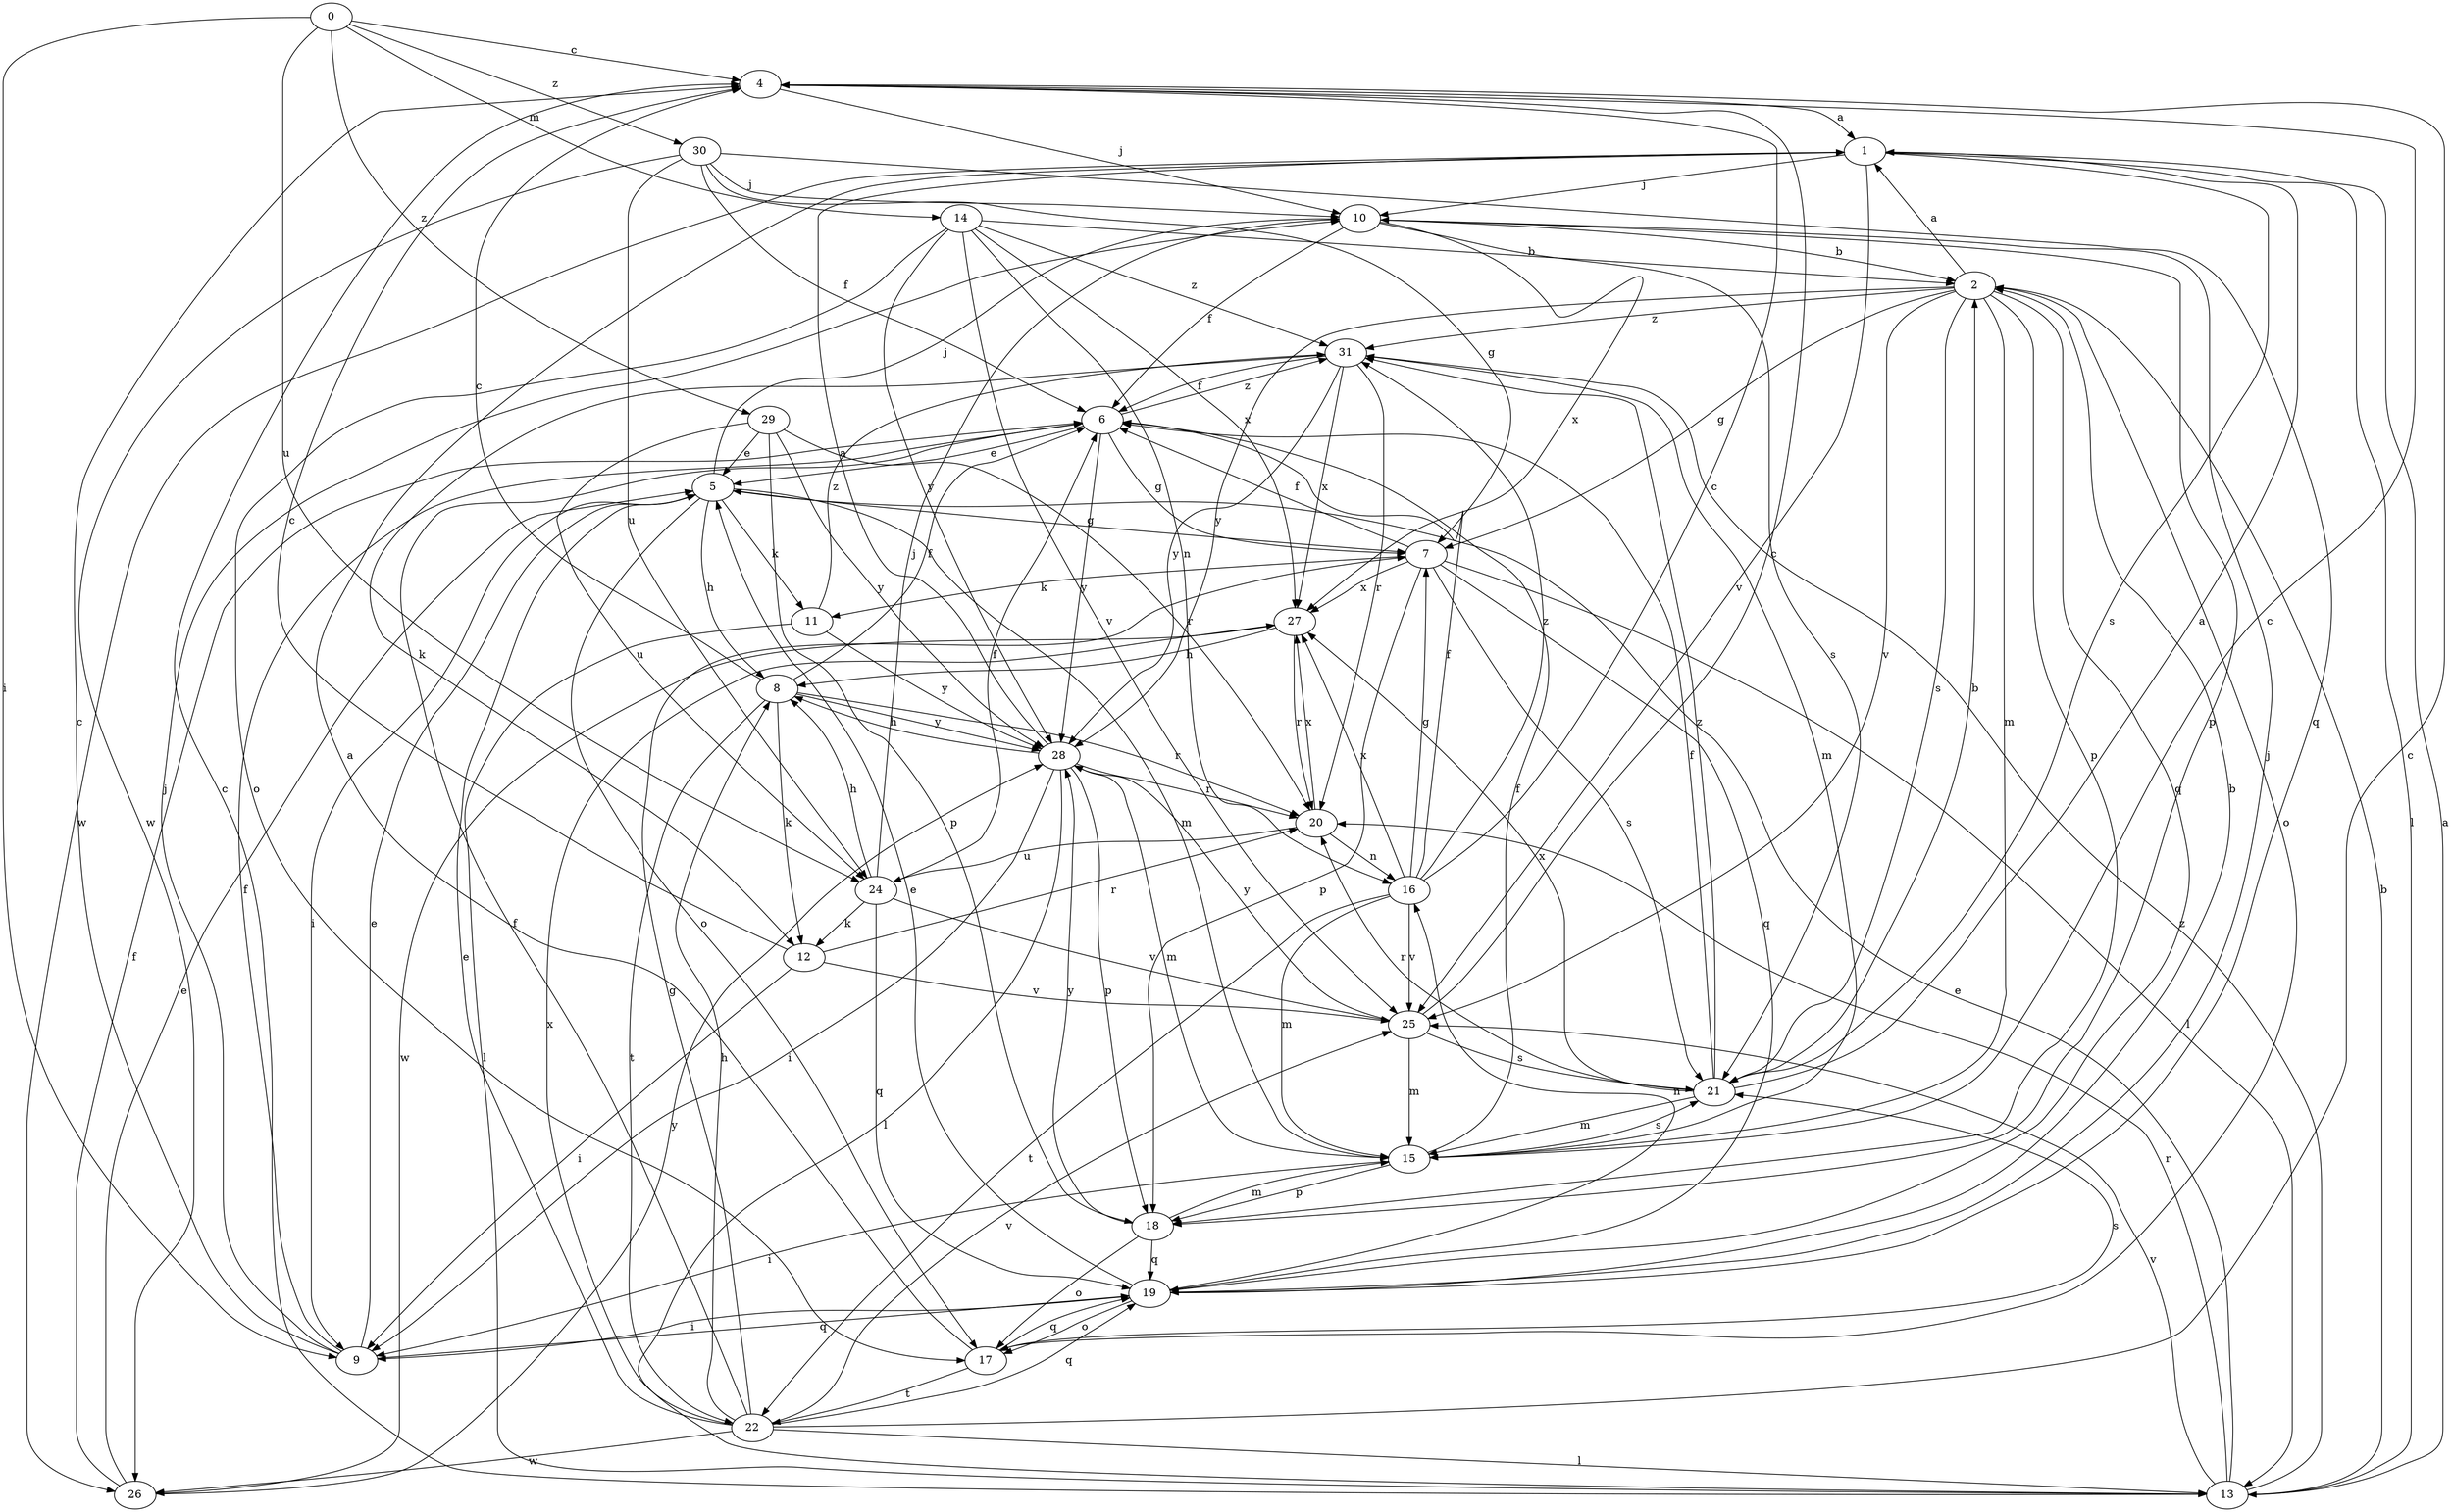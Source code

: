 strict digraph  {
0;
1;
2;
4;
5;
6;
7;
8;
9;
10;
11;
12;
13;
14;
15;
16;
17;
18;
19;
20;
21;
22;
24;
25;
26;
27;
28;
29;
30;
31;
0 -> 4  [label=c];
0 -> 9  [label=i];
0 -> 14  [label=m];
0 -> 24  [label=u];
0 -> 29  [label=z];
0 -> 30  [label=z];
1 -> 10  [label=j];
1 -> 13  [label=l];
1 -> 21  [label=s];
1 -> 25  [label=v];
1 -> 26  [label=w];
2 -> 1  [label=a];
2 -> 7  [label=g];
2 -> 15  [label=m];
2 -> 17  [label=o];
2 -> 18  [label=p];
2 -> 19  [label=q];
2 -> 21  [label=s];
2 -> 25  [label=v];
2 -> 28  [label=y];
2 -> 31  [label=z];
4 -> 1  [label=a];
4 -> 10  [label=j];
5 -> 7  [label=g];
5 -> 8  [label=h];
5 -> 9  [label=i];
5 -> 10  [label=j];
5 -> 11  [label=k];
5 -> 15  [label=m];
5 -> 17  [label=o];
6 -> 5  [label=e];
6 -> 7  [label=g];
6 -> 28  [label=y];
6 -> 31  [label=z];
7 -> 6  [label=f];
7 -> 11  [label=k];
7 -> 13  [label=l];
7 -> 18  [label=p];
7 -> 19  [label=q];
7 -> 21  [label=s];
7 -> 27  [label=x];
8 -> 4  [label=c];
8 -> 6  [label=f];
8 -> 12  [label=k];
8 -> 20  [label=r];
8 -> 22  [label=t];
8 -> 28  [label=y];
9 -> 4  [label=c];
9 -> 5  [label=e];
9 -> 6  [label=f];
9 -> 10  [label=j];
9 -> 19  [label=q];
10 -> 2  [label=b];
10 -> 6  [label=f];
10 -> 18  [label=p];
10 -> 21  [label=s];
10 -> 27  [label=x];
11 -> 13  [label=l];
11 -> 28  [label=y];
11 -> 31  [label=z];
12 -> 4  [label=c];
12 -> 9  [label=i];
12 -> 20  [label=r];
12 -> 25  [label=v];
13 -> 1  [label=a];
13 -> 2  [label=b];
13 -> 4  [label=c];
13 -> 5  [label=e];
13 -> 20  [label=r];
13 -> 25  [label=v];
13 -> 31  [label=z];
14 -> 2  [label=b];
14 -> 16  [label=n];
14 -> 17  [label=o];
14 -> 25  [label=v];
14 -> 27  [label=x];
14 -> 28  [label=y];
14 -> 31  [label=z];
15 -> 4  [label=c];
15 -> 6  [label=f];
15 -> 9  [label=i];
15 -> 18  [label=p];
15 -> 21  [label=s];
16 -> 4  [label=c];
16 -> 6  [label=f];
16 -> 7  [label=g];
16 -> 15  [label=m];
16 -> 22  [label=t];
16 -> 25  [label=v];
16 -> 27  [label=x];
16 -> 31  [label=z];
17 -> 1  [label=a];
17 -> 19  [label=q];
17 -> 21  [label=s];
17 -> 22  [label=t];
18 -> 15  [label=m];
18 -> 17  [label=o];
18 -> 19  [label=q];
18 -> 28  [label=y];
19 -> 2  [label=b];
19 -> 5  [label=e];
19 -> 9  [label=i];
19 -> 10  [label=j];
19 -> 16  [label=n];
19 -> 17  [label=o];
20 -> 16  [label=n];
20 -> 24  [label=u];
20 -> 27  [label=x];
21 -> 1  [label=a];
21 -> 2  [label=b];
21 -> 6  [label=f];
21 -> 15  [label=m];
21 -> 20  [label=r];
21 -> 27  [label=x];
21 -> 31  [label=z];
22 -> 4  [label=c];
22 -> 5  [label=e];
22 -> 6  [label=f];
22 -> 7  [label=g];
22 -> 8  [label=h];
22 -> 13  [label=l];
22 -> 19  [label=q];
22 -> 25  [label=v];
22 -> 26  [label=w];
22 -> 27  [label=x];
24 -> 6  [label=f];
24 -> 8  [label=h];
24 -> 10  [label=j];
24 -> 12  [label=k];
24 -> 19  [label=q];
24 -> 25  [label=v];
25 -> 4  [label=c];
25 -> 15  [label=m];
25 -> 21  [label=s];
25 -> 28  [label=y];
26 -> 5  [label=e];
26 -> 6  [label=f];
26 -> 28  [label=y];
27 -> 8  [label=h];
27 -> 20  [label=r];
27 -> 26  [label=w];
28 -> 1  [label=a];
28 -> 8  [label=h];
28 -> 9  [label=i];
28 -> 13  [label=l];
28 -> 15  [label=m];
28 -> 18  [label=p];
28 -> 20  [label=r];
29 -> 5  [label=e];
29 -> 18  [label=p];
29 -> 20  [label=r];
29 -> 24  [label=u];
29 -> 28  [label=y];
30 -> 6  [label=f];
30 -> 7  [label=g];
30 -> 10  [label=j];
30 -> 19  [label=q];
30 -> 24  [label=u];
30 -> 26  [label=w];
31 -> 6  [label=f];
31 -> 12  [label=k];
31 -> 15  [label=m];
31 -> 20  [label=r];
31 -> 27  [label=x];
31 -> 28  [label=y];
}
